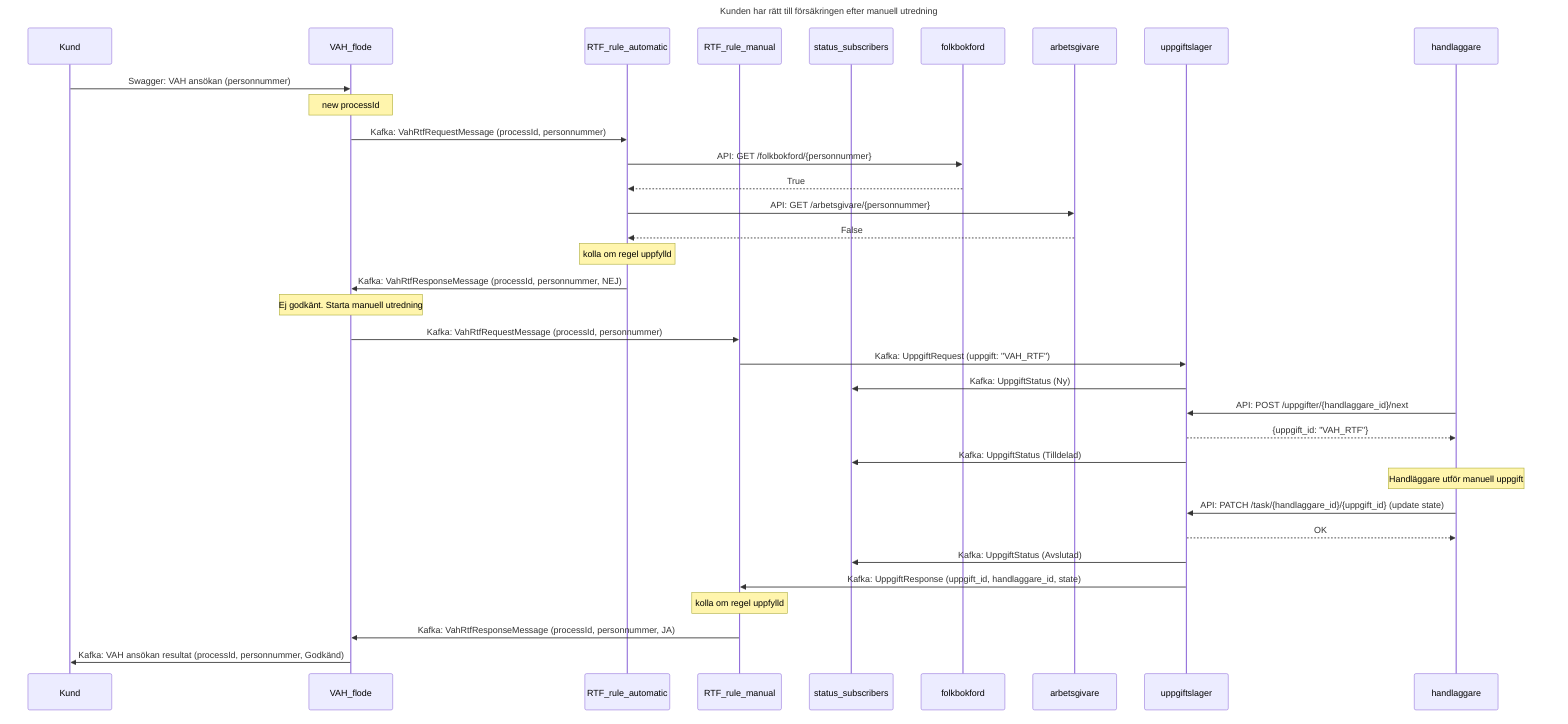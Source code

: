 sequenceDiagram
    title Kunden har rätt till försäkringen efter manuell utredning
    participant Kund
    participant VAH_flode
    participant RTF_rule_automatic
    participant RTF_rule_manual
    participant status_subscribers
    participant folkbokford
    participant arbetsgivare
    participant uppgiftslager
    participant handlaggare

    Kund ->> VAH_flode: Swagger: VAH ansökan (personnummer)
    note over VAH_flode: new processId
    VAH_flode ->> RTF_rule_automatic: Kafka: VahRtfRequestMessage (processId, personnummer)
    RTF_rule_automatic ->> folkbokford: API: GET /folkbokford/{personnummer}
    folkbokford -->> RTF_rule_automatic: True
    RTF_rule_automatic ->> arbetsgivare: API:  GET /arbetsgivare/{personnummer}
    arbetsgivare -->> RTF_rule_automatic: False
    note over RTF_rule_automatic: kolla om regel uppfylld
    RTF_rule_automatic ->> VAH_flode: Kafka: VahRtfResponseMessage (processId, personnummer, NEJ)
    note over VAH_flode: Ej godkänt. Starta manuell utredning
    VAH_flode ->> RTF_rule_manual: Kafka: VahRtfRequestMessage (processId, personnummer)
    RTF_rule_manual ->> uppgiftslager: Kafka: UppgiftRequest (uppgift: "VAH_RTF")
    uppgiftslager ->> status_subscribers: Kafka: UppgiftStatus (Ny)
    handlaggare ->> uppgiftslager: API: POST /uppgifter/{handlaggare_id}/next
    uppgiftslager -->> handlaggare: {uppgift_id: "VAH_RTF"}
    uppgiftslager ->> status_subscribers: Kafka: UppgiftStatus (Tilldelad)
    note over handlaggare: Handläggare utför manuell uppgift
    handlaggare ->> uppgiftslager: API: PATCH /task/{handlaggare_id}/{uppgift_id} (update state)
    uppgiftslager -->> handlaggare: OK
    uppgiftslager ->> status_subscribers: Kafka: UppgiftStatus (Avslutad)
    uppgiftslager ->> RTF_rule_manual: Kafka: UppgiftResponse (uppgift_id, handlaggare_id, state)
    note over RTF_rule_manual: kolla om regel uppfylld
    RTF_rule_manual ->> VAH_flode: Kafka: VahRtfResponseMessage (processId, personnummer, JA)
    VAH_flode ->> Kund: Kafka: VAH ansökan resultat (processId, personnummer, Godkänd)